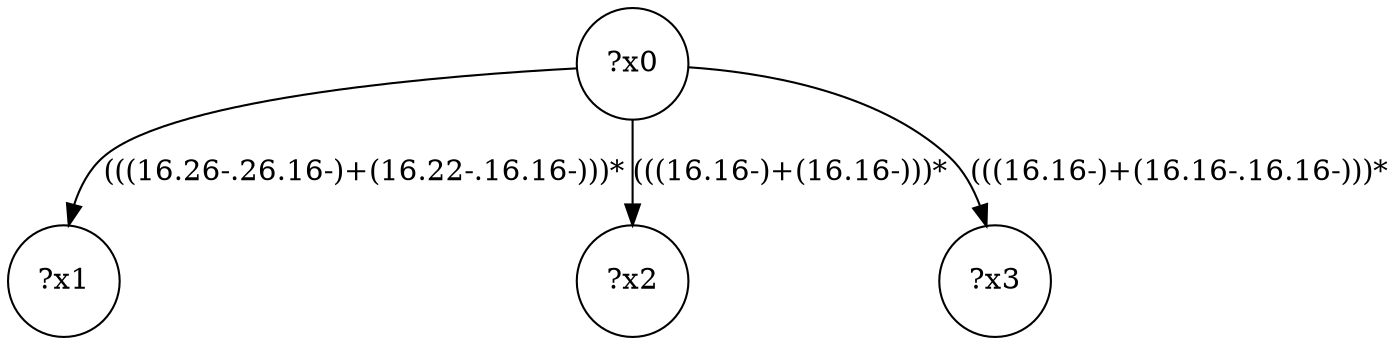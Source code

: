 digraph g {
	x0 [shape=circle, label="?x0"];
	x1 [shape=circle, label="?x1"];
	x0 -> x1 [label="(((16.26-.26.16-)+(16.22-.16.16-)))*"];
	x2 [shape=circle, label="?x2"];
	x0 -> x2 [label="(((16.16-)+(16.16-)))*"];
	x3 [shape=circle, label="?x3"];
	x0 -> x3 [label="(((16.16-)+(16.16-.16.16-)))*"];
}
